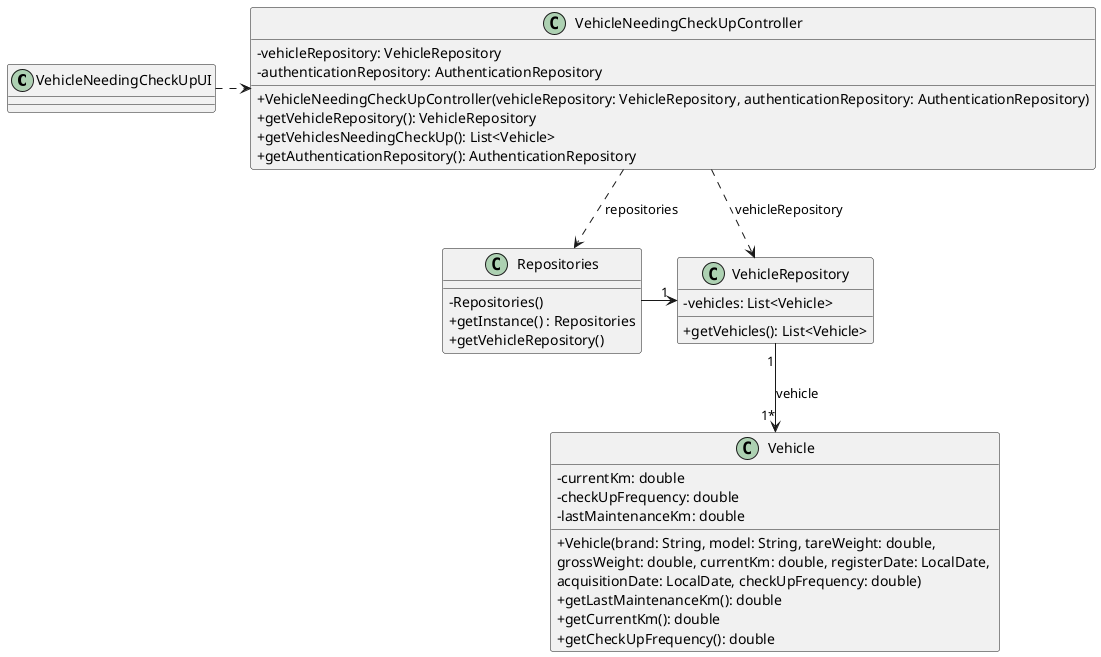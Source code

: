 @startuml
'skinparam monochrome true
skinparam packageStyle rectangle
skinparam shadowing false
skinparam linetype polyline
'skinparam linetype orto

skinparam classAttributeIconSize 0

'left to right direction

class VehicleNeedingCheckUpUI{

}

class VehicleNeedingCheckUpController{
    -vehicleRepository: VehicleRepository
    -authenticationRepository: AuthenticationRepository
    +VehicleNeedingCheckUpController(vehicleRepository: VehicleRepository, authenticationRepository: AuthenticationRepository)
    +getVehicleRepository(): VehicleRepository
    +getVehiclesNeedingCheckUp(): List<Vehicle>
    +getAuthenticationRepository(): AuthenticationRepository
}

class Repositories{
    - Repositories()
    + getInstance() : Repositories
    + getVehicleRepository()
}

class VehicleRepository{
    -vehicles: List<Vehicle>
    +getVehicles(): List<Vehicle>
}

class Vehicle{
    -currentKm: double
    -checkUpFrequency: double
    -lastMaintenanceKm: double
    +Vehicle(brand: String, model: String, tareWeight: double, \ngrossWeight: double, currentKm: double, registerDate: LocalDate, \nacquisitionDate: LocalDate, checkUpFrequency: double)
    +getLastMaintenanceKm(): double
    +getCurrentKm(): double
    +getCheckUpFrequency(): double
}

VehicleNeedingCheckUpUI .> VehicleNeedingCheckUpController
VehicleNeedingCheckUpController ..> Repositories : repositories
Repositories -> "1" VehicleRepository
VehicleNeedingCheckUpController ..> VehicleRepository : vehicleRepository
VehicleRepository "1" --> "1*" Vehicle : vehicle

@enduml